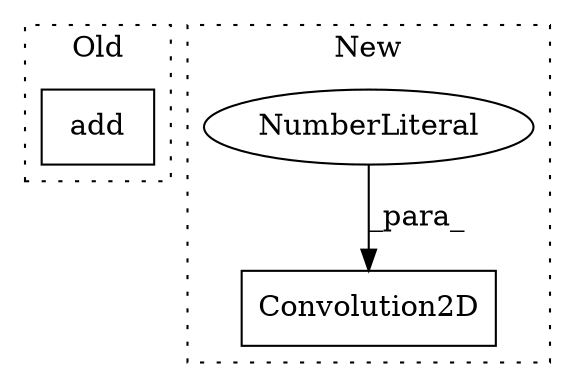 digraph G {
subgraph cluster0 {
1 [label="add" a="32" s="966,988" l="4,1" shape="box"];
label = "Old";
style="dotted";
}
subgraph cluster1 {
2 [label="Convolution2D" a="32" s="1281,1331" l="14,1" shape="box"];
3 [label="NumberLiteral" a="34" s="1301" l="1" shape="ellipse"];
label = "New";
style="dotted";
}
3 -> 2 [label="_para_"];
}